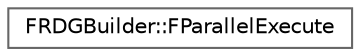 digraph "Graphical Class Hierarchy"
{
 // INTERACTIVE_SVG=YES
 // LATEX_PDF_SIZE
  bgcolor="transparent";
  edge [fontname=Helvetica,fontsize=10,labelfontname=Helvetica,labelfontsize=10];
  node [fontname=Helvetica,fontsize=10,shape=box,height=0.2,width=0.4];
  rankdir="LR";
  Node0 [id="Node000000",label="FRDGBuilder::FParallelExecute",height=0.2,width=0.4,color="grey40", fillcolor="white", style="filled",URL="$d2/d61/structFRDGBuilder_1_1FParallelExecute.html",tooltip=" "];
}
